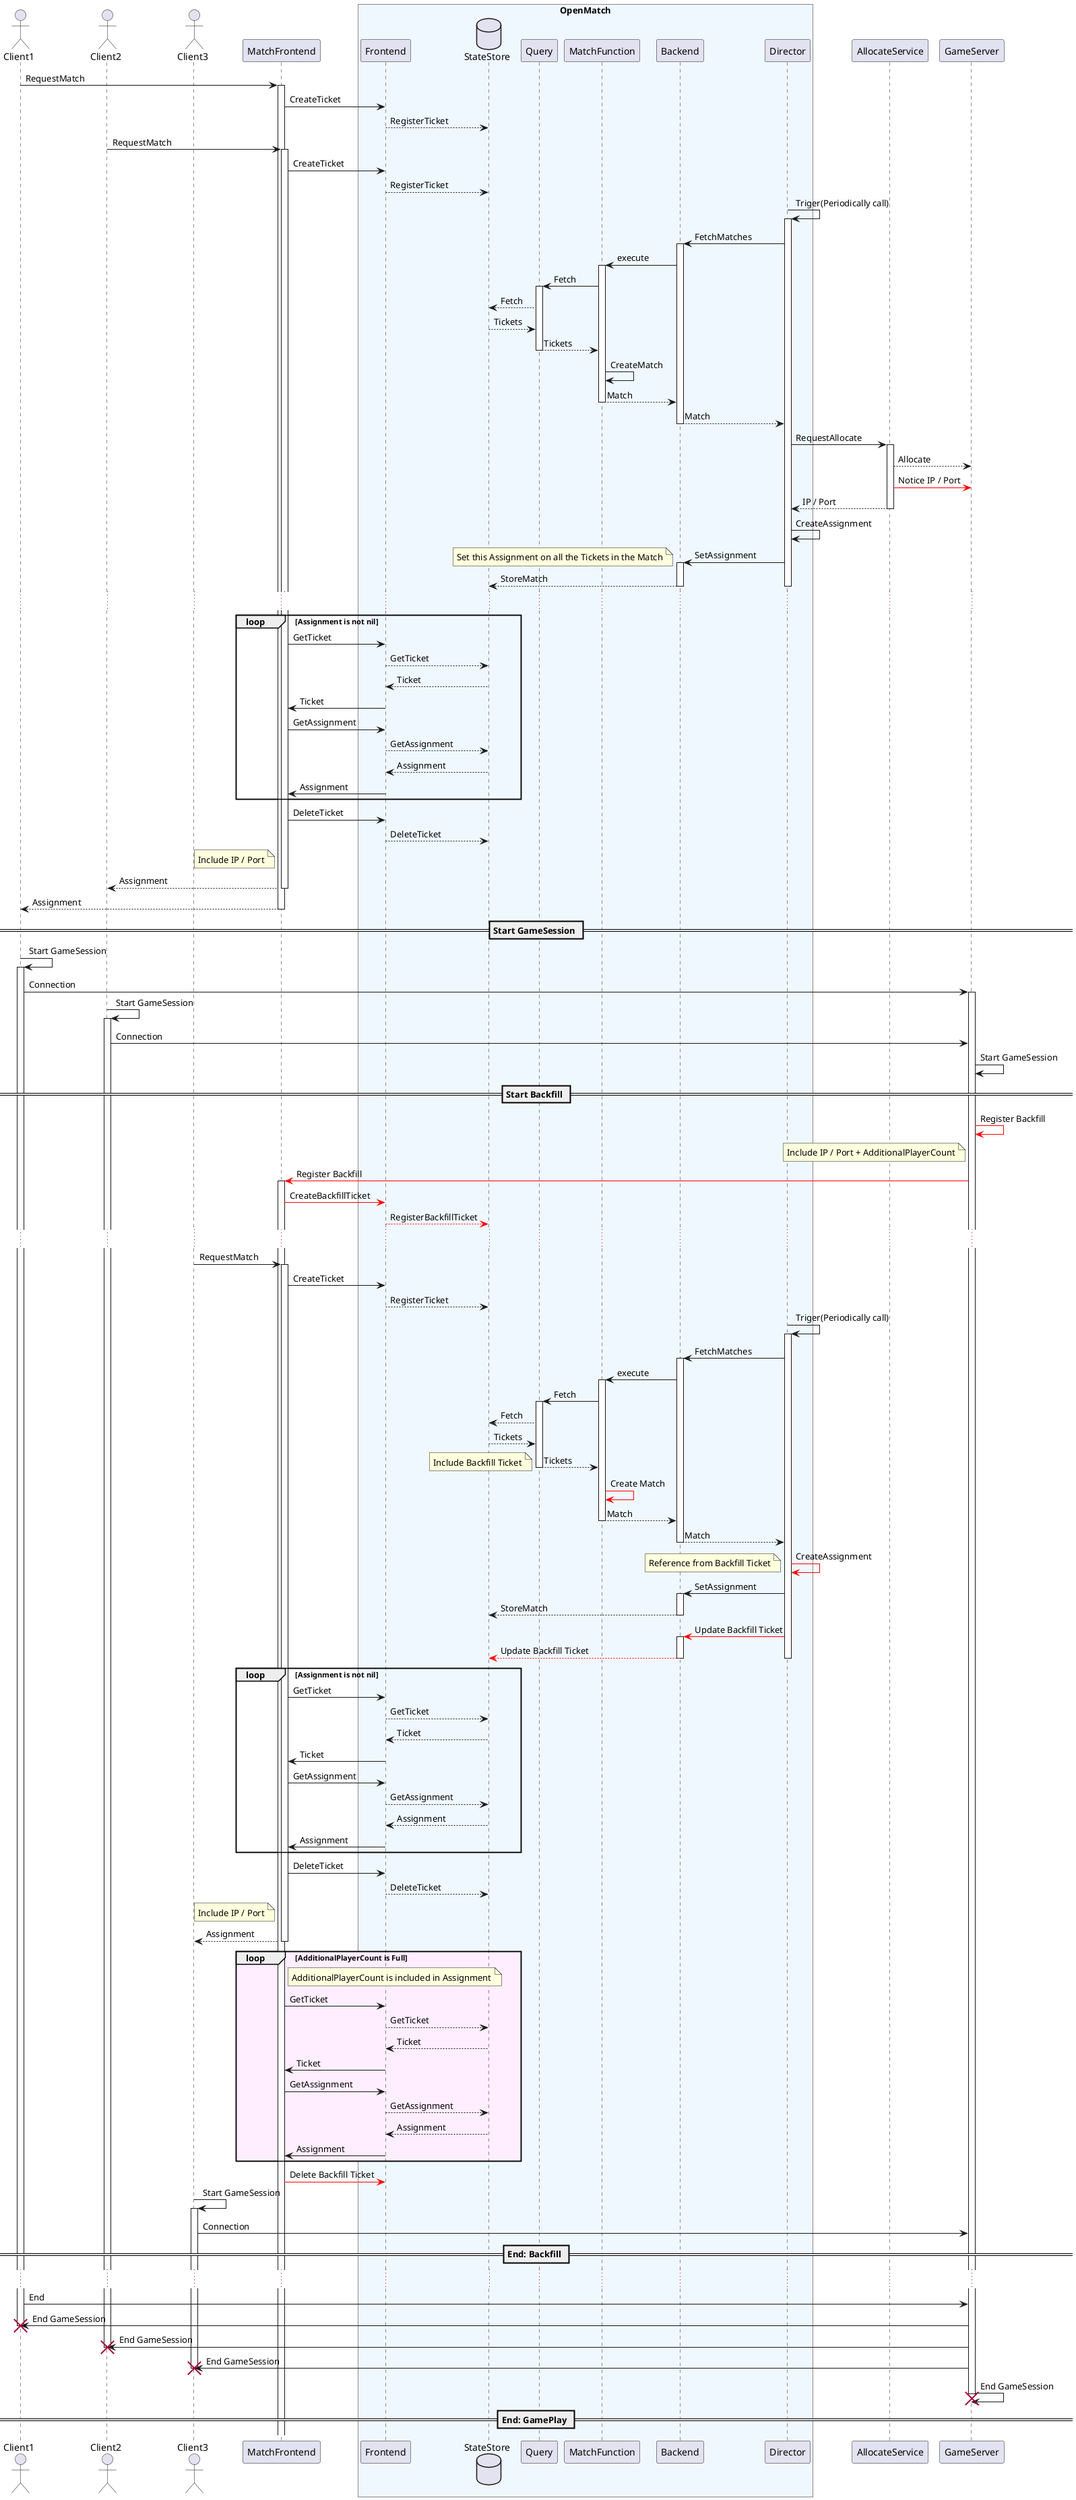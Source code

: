 @startuml

actor Client1
actor Client2
actor Client3
participant MatchFrontend
box "OpenMatch" #f0f8ff
    participant Frontend
    database StateStore
    participant Query
    participant MatchFunction
    participant Backend
    participant Director
end box
participant AllocateService
participant GameServer

Client1 -> MatchFrontend: RequestMatch
activate MatchFrontend
MatchFrontend -> Frontend: CreateTicket
Frontend --> StateStore: RegisterTicket


Client2 -> MatchFrontend: RequestMatch
activate MatchFrontend
MatchFrontend -> Frontend: CreateTicket
Frontend --> StateStore: RegisterTicket

Director -> Director: Triger(Periodically call)
activate Director
Director -> Backend: FetchMatches
activate Backend
Backend -> MatchFunction: execute
activate MatchFunction
MatchFunction -> Query: Fetch
activate Query
Query --> StateStore: Fetch
StateStore --> Query: Tickets
return Tickets
MatchFunction -> MatchFunction: CreateMatch
return Match
return Match

Director -> AllocateService: RequestAllocate
activate AllocateService
AllocateService --> GameServer: Allocate
AllocateService -[#red]>  GameServer: Notice IP / Port
return IP / Port

Director -> Director: CreateAssignment
Director -> Backend: SetAssignment
activate Backend
note left: Set this Assignment on all the Tickets in the Match
Backend --> StateStore: StoreMatch
deactivate Backend
deactivate Director

...

loop Assignment is not nil
    MatchFrontend -> Frontend: GetTicket
    Frontend --> StateStore: GetTicket
    StateStore --> Frontend: Ticket
    Frontend -> MatchFrontend: Ticket
    MatchFrontend -> Frontend: GetAssignment
    Frontend --> StateStore: GetAssignment
    StateStore --> Frontend: Assignment
    Frontend -> MatchFrontend: Assignment
end
MatchFrontend -> Frontend: DeleteTicket
Frontend --> StateStore: DeleteTicket
note left of MatchFrontend: Include IP / Port
return Assignment
return Assignment

== Start GameSession ==

Client1 -> Client1: Start GameSession
activate Client1
Client1 -> GameServer: Connection

activate GameServer

Client2 -> Client2: Start GameSession
activate Client2
Client2 -> GameServer: Connection

GameServer -> GameServer: Start GameSession

== Start Backfill ==

GameServer -[#red]> GameServer: Register Backfill
note left of GameServer: Include IP / Port + AdditionalPlayerCount
GameServer -[#red]> MatchFrontend: Register Backfill
activate MatchFrontend
MatchFrontend -[#red]> Frontend: CreateBackfillTicket
Frontend --[#red]> StateStore: RegisterBackfillTicket

...

Client3 -> MatchFrontend: RequestMatch
activate MatchFrontend
MatchFrontend -> Frontend: CreateTicket
Frontend --> StateStore: RegisterTicket

Director -> Director: Triger(Periodically call)
activate Director
Director -> Backend: FetchMatches
activate Backend
Backend -> MatchFunction: execute
activate MatchFunction
MatchFunction -> Query: Fetch
activate Query
Query --> StateStore: Fetch
StateStore --> Query: Tickets
return Tickets
note left: Include Backfill Ticket
MatchFunction -[#red]> MatchFunction: Create Match
return Match
return Match

Director -[#red]> Director: CreateAssignment
note left: Reference from Backfill Ticket
Director -> Backend: SetAssignment
activate Backend
Backend --> StateStore: StoreMatch
deactivate Backend

Director -[#red]> Backend: Update Backfill Ticket
activate Backend
Backend -[#red]-> StateStore: Update Backfill Ticket
deactivate Backend

deactivate Director

loop Assignment is not nil
    MatchFrontend -> Frontend: GetTicket
    Frontend --> StateStore: GetTicket
    StateStore --> Frontend: Ticket
    Frontend -> MatchFrontend: Ticket
    MatchFrontend -> Frontend: GetAssignment
    Frontend --> StateStore: GetAssignment
    StateStore --> Frontend: Assignment
    Frontend -> MatchFrontend: Assignment
end
MatchFrontend -> Frontend: DeleteTicket
Frontend --> StateStore: DeleteTicket
note left of MatchFrontend: Include IP / Port
return Assignment

loop #FFEEFF AdditionalPlayerCount is Full
    note right of MatchFrontend: AdditionalPlayerCount is included in Assignment
    MatchFrontend -> Frontend: GetTicket
    Frontend --> StateStore: GetTicket
    StateStore --> Frontend: Ticket
    Frontend -> MatchFrontend: Ticket
    MatchFrontend -> Frontend: GetAssignment
    Frontend --> StateStore: GetAssignment
    StateStore --> Frontend: Assignment
    Frontend -> MatchFrontend: Assignment
end
MatchFrontend -[#red]> Frontend: Delete Backfill Ticket
deactivate Frontend

Client3 -> Client3: Start GameSession
activate Client3
Client3 -> GameServer: Connection

== End: Backfill ==

...

Client1 -> GameServer: End
GameServer -> Client1: End GameSession
destroy Client1
deactivate Client1
deactivate Client1
GameServer -> Client2: End GameSession
destroy Client2
deactivate Client2
deactivate Client2
GameServer -> Client3: End GameSession
destroy Client3
deactivate Client3
deactivate Client3

GameServer -> GameServer: End GameSession
deactivate GameServer

== End: GamePlay ==

destroy GameServer

@enduml